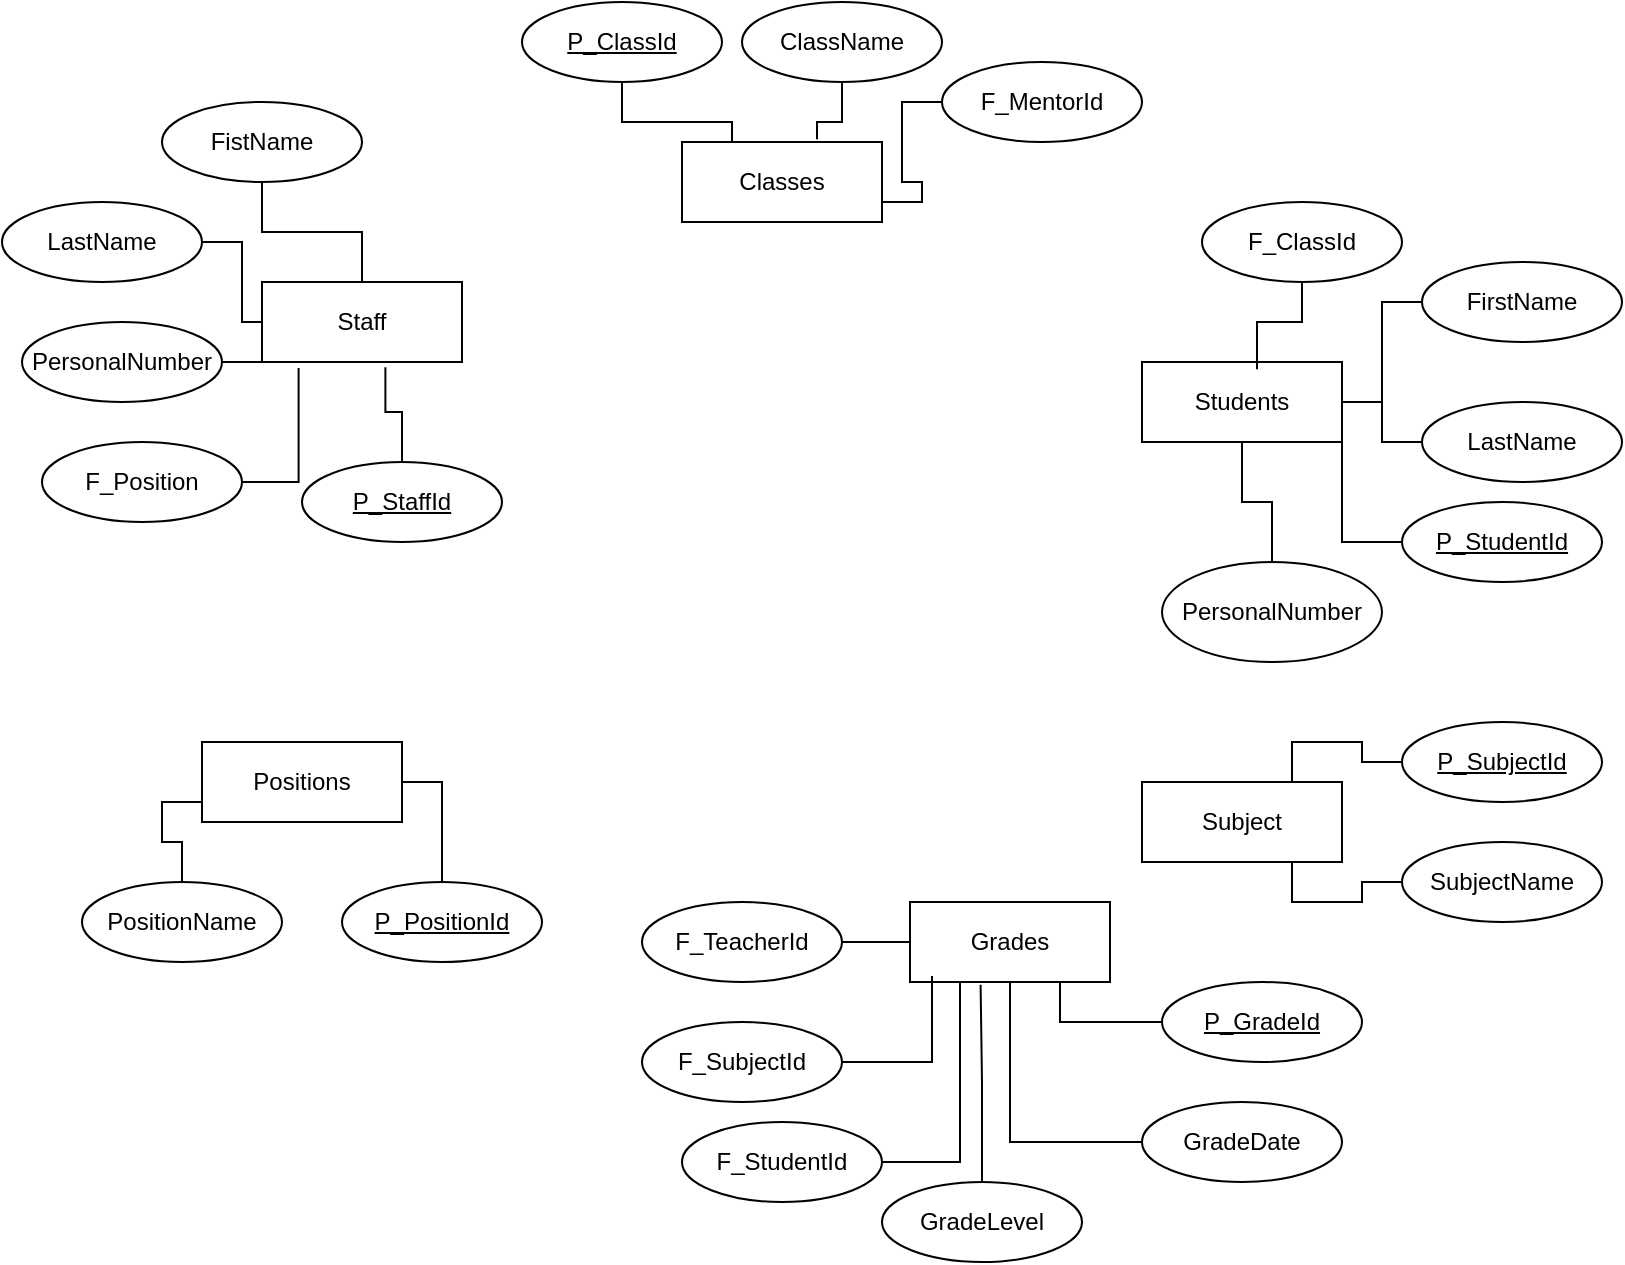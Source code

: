 <mxfile version="26.0.6">
  <diagram name="Sida-1" id="pyP-6NtgWmaWkRgGtS9h">
    <mxGraphModel dx="1509" dy="939" grid="1" gridSize="10" guides="1" tooltips="1" connect="1" arrows="1" fold="1" page="1" pageScale="1" pageWidth="827" pageHeight="1169" math="0" shadow="0">
      <root>
        <mxCell id="0" />
        <mxCell id="1" parent="0" />
        <mxCell id="bKruuSUcHcRdkAoYBBBB-60" value="Students" style="whiteSpace=wrap;html=1;align=center;" vertex="1" parent="1">
          <mxGeometry x="570" y="190" width="100" height="40" as="geometry" />
        </mxCell>
        <mxCell id="bKruuSUcHcRdkAoYBBBB-61" value="Classes" style="whiteSpace=wrap;html=1;align=center;" vertex="1" parent="1">
          <mxGeometry x="340" y="80" width="100" height="40" as="geometry" />
        </mxCell>
        <mxCell id="bKruuSUcHcRdkAoYBBBB-63" value="Subject" style="whiteSpace=wrap;html=1;align=center;" vertex="1" parent="1">
          <mxGeometry x="570" y="400" width="100" height="40" as="geometry" />
        </mxCell>
        <mxCell id="bKruuSUcHcRdkAoYBBBB-68" value="Staff" style="whiteSpace=wrap;html=1;align=center;" vertex="1" parent="1">
          <mxGeometry x="130" y="150" width="100" height="40" as="geometry" />
        </mxCell>
        <mxCell id="bKruuSUcHcRdkAoYBBBB-74" value="F_Position" style="ellipse;whiteSpace=wrap;html=1;align=center;" vertex="1" parent="1">
          <mxGeometry x="20" y="230" width="100" height="40" as="geometry" />
        </mxCell>
        <mxCell id="bKruuSUcHcRdkAoYBBBB-80" style="edgeStyle=orthogonalEdgeStyle;rounded=0;orthogonalLoop=1;jettySize=auto;html=1;entryX=0;entryY=1;entryDx=0;entryDy=0;endArrow=none;endFill=0;" edge="1" parent="1" source="bKruuSUcHcRdkAoYBBBB-75" target="bKruuSUcHcRdkAoYBBBB-68">
          <mxGeometry relative="1" as="geometry" />
        </mxCell>
        <mxCell id="bKruuSUcHcRdkAoYBBBB-75" value="PersonalNumber" style="ellipse;whiteSpace=wrap;html=1;align=center;" vertex="1" parent="1">
          <mxGeometry x="10" y="170" width="100" height="40" as="geometry" />
        </mxCell>
        <mxCell id="bKruuSUcHcRdkAoYBBBB-79" style="edgeStyle=orthogonalEdgeStyle;rounded=0;orthogonalLoop=1;jettySize=auto;html=1;entryX=0;entryY=0.5;entryDx=0;entryDy=0;endArrow=none;endFill=0;" edge="1" parent="1" source="bKruuSUcHcRdkAoYBBBB-76" target="bKruuSUcHcRdkAoYBBBB-68">
          <mxGeometry relative="1" as="geometry" />
        </mxCell>
        <mxCell id="bKruuSUcHcRdkAoYBBBB-76" value="LastName" style="ellipse;whiteSpace=wrap;html=1;align=center;" vertex="1" parent="1">
          <mxGeometry y="110" width="100" height="40" as="geometry" />
        </mxCell>
        <mxCell id="bKruuSUcHcRdkAoYBBBB-77" value="FistName" style="ellipse;whiteSpace=wrap;html=1;align=center;" vertex="1" parent="1">
          <mxGeometry x="80" y="60" width="100" height="40" as="geometry" />
        </mxCell>
        <mxCell id="bKruuSUcHcRdkAoYBBBB-78" style="edgeStyle=orthogonalEdgeStyle;rounded=0;orthogonalLoop=1;jettySize=auto;html=1;entryX=0.5;entryY=0;entryDx=0;entryDy=0;endArrow=none;endFill=0;" edge="1" parent="1" source="bKruuSUcHcRdkAoYBBBB-77" target="bKruuSUcHcRdkAoYBBBB-68">
          <mxGeometry relative="1" as="geometry" />
        </mxCell>
        <mxCell id="bKruuSUcHcRdkAoYBBBB-81" style="edgeStyle=orthogonalEdgeStyle;rounded=0;orthogonalLoop=1;jettySize=auto;html=1;entryX=0.183;entryY=1.075;entryDx=0;entryDy=0;entryPerimeter=0;endArrow=none;endFill=0;" edge="1" parent="1" source="bKruuSUcHcRdkAoYBBBB-74" target="bKruuSUcHcRdkAoYBBBB-68">
          <mxGeometry relative="1" as="geometry" />
        </mxCell>
        <mxCell id="bKruuSUcHcRdkAoYBBBB-82" value="P_StaffId" style="ellipse;whiteSpace=wrap;html=1;align=center;fontStyle=4;" vertex="1" parent="1">
          <mxGeometry x="150" y="240" width="100" height="40" as="geometry" />
        </mxCell>
        <mxCell id="bKruuSUcHcRdkAoYBBBB-83" style="edgeStyle=orthogonalEdgeStyle;rounded=0;orthogonalLoop=1;jettySize=auto;html=1;entryX=0.617;entryY=1.065;entryDx=0;entryDy=0;entryPerimeter=0;endArrow=none;endFill=0;" edge="1" parent="1" source="bKruuSUcHcRdkAoYBBBB-82" target="bKruuSUcHcRdkAoYBBBB-68">
          <mxGeometry relative="1" as="geometry" />
        </mxCell>
        <mxCell id="bKruuSUcHcRdkAoYBBBB-89" style="edgeStyle=orthogonalEdgeStyle;rounded=0;orthogonalLoop=1;jettySize=auto;html=1;entryX=1;entryY=0.75;entryDx=0;entryDy=0;endArrow=none;endFill=0;" edge="1" parent="1" source="bKruuSUcHcRdkAoYBBBB-84" target="bKruuSUcHcRdkAoYBBBB-61">
          <mxGeometry relative="1" as="geometry" />
        </mxCell>
        <mxCell id="bKruuSUcHcRdkAoYBBBB-84" value="F_MentorId" style="ellipse;whiteSpace=wrap;html=1;align=center;" vertex="1" parent="1">
          <mxGeometry x="470" y="40" width="100" height="40" as="geometry" />
        </mxCell>
        <mxCell id="bKruuSUcHcRdkAoYBBBB-85" value="&lt;div&gt;ClassName&lt;/div&gt;" style="ellipse;whiteSpace=wrap;html=1;align=center;" vertex="1" parent="1">
          <mxGeometry x="370" y="10" width="100" height="40" as="geometry" />
        </mxCell>
        <mxCell id="bKruuSUcHcRdkAoYBBBB-87" style="edgeStyle=orthogonalEdgeStyle;rounded=0;orthogonalLoop=1;jettySize=auto;html=1;entryX=0.25;entryY=0;entryDx=0;entryDy=0;endArrow=none;endFill=0;" edge="1" parent="1" source="bKruuSUcHcRdkAoYBBBB-86" target="bKruuSUcHcRdkAoYBBBB-61">
          <mxGeometry relative="1" as="geometry" />
        </mxCell>
        <mxCell id="bKruuSUcHcRdkAoYBBBB-86" value="P_ClassId" style="ellipse;whiteSpace=wrap;html=1;align=center;fontStyle=4;" vertex="1" parent="1">
          <mxGeometry x="260" y="10" width="100" height="40" as="geometry" />
        </mxCell>
        <mxCell id="bKruuSUcHcRdkAoYBBBB-88" style="edgeStyle=orthogonalEdgeStyle;rounded=0;orthogonalLoop=1;jettySize=auto;html=1;entryX=0.675;entryY=-0.033;entryDx=0;entryDy=0;entryPerimeter=0;endArrow=none;endFill=0;" edge="1" parent="1" source="bKruuSUcHcRdkAoYBBBB-85" target="bKruuSUcHcRdkAoYBBBB-61">
          <mxGeometry relative="1" as="geometry" />
        </mxCell>
        <mxCell id="bKruuSUcHcRdkAoYBBBB-91" value="F_ClassId" style="ellipse;whiteSpace=wrap;html=1;align=center;" vertex="1" parent="1">
          <mxGeometry x="600" y="110" width="100" height="40" as="geometry" />
        </mxCell>
        <mxCell id="bKruuSUcHcRdkAoYBBBB-102" style="edgeStyle=orthogonalEdgeStyle;rounded=0;orthogonalLoop=1;jettySize=auto;html=1;endArrow=none;endFill=0;" edge="1" parent="1" source="bKruuSUcHcRdkAoYBBBB-92" target="bKruuSUcHcRdkAoYBBBB-60">
          <mxGeometry relative="1" as="geometry" />
        </mxCell>
        <mxCell id="bKruuSUcHcRdkAoYBBBB-99" style="edgeStyle=orthogonalEdgeStyle;rounded=0;orthogonalLoop=1;jettySize=auto;html=1;entryX=1;entryY=0.5;entryDx=0;entryDy=0;endArrow=none;endFill=0;" edge="1" parent="1" source="bKruuSUcHcRdkAoYBBBB-93" target="bKruuSUcHcRdkAoYBBBB-60">
          <mxGeometry relative="1" as="geometry" />
        </mxCell>
        <mxCell id="bKruuSUcHcRdkAoYBBBB-93" value="FirstName" style="ellipse;whiteSpace=wrap;html=1;align=center;" vertex="1" parent="1">
          <mxGeometry x="710" y="140" width="100" height="40" as="geometry" />
        </mxCell>
        <mxCell id="bKruuSUcHcRdkAoYBBBB-101" style="edgeStyle=orthogonalEdgeStyle;rounded=0;orthogonalLoop=1;jettySize=auto;html=1;entryX=1;entryY=1;entryDx=0;entryDy=0;endArrow=none;endFill=0;" edge="1" parent="1" source="bKruuSUcHcRdkAoYBBBB-95" target="bKruuSUcHcRdkAoYBBBB-60">
          <mxGeometry relative="1" as="geometry" />
        </mxCell>
        <mxCell id="bKruuSUcHcRdkAoYBBBB-95" value="P_StudentId" style="ellipse;whiteSpace=wrap;html=1;align=center;fontStyle=4;" vertex="1" parent="1">
          <mxGeometry x="700" y="260" width="100" height="40" as="geometry" />
        </mxCell>
        <mxCell id="bKruuSUcHcRdkAoYBBBB-100" style="edgeStyle=orthogonalEdgeStyle;rounded=0;orthogonalLoop=1;jettySize=auto;html=1;endArrow=none;endFill=0;" edge="1" parent="1" source="bKruuSUcHcRdkAoYBBBB-96" target="bKruuSUcHcRdkAoYBBBB-60">
          <mxGeometry relative="1" as="geometry" />
        </mxCell>
        <mxCell id="bKruuSUcHcRdkAoYBBBB-96" value="LastName" style="ellipse;whiteSpace=wrap;html=1;align=center;" vertex="1" parent="1">
          <mxGeometry x="710" y="210" width="100" height="40" as="geometry" />
        </mxCell>
        <mxCell id="bKruuSUcHcRdkAoYBBBB-97" style="edgeStyle=orthogonalEdgeStyle;rounded=0;orthogonalLoop=1;jettySize=auto;html=1;entryX=0.575;entryY=0.092;entryDx=0;entryDy=0;entryPerimeter=0;endArrow=none;endFill=0;" edge="1" parent="1" source="bKruuSUcHcRdkAoYBBBB-91" target="bKruuSUcHcRdkAoYBBBB-60">
          <mxGeometry relative="1" as="geometry" />
        </mxCell>
        <mxCell id="bKruuSUcHcRdkAoYBBBB-108" style="edgeStyle=orthogonalEdgeStyle;rounded=0;orthogonalLoop=1;jettySize=auto;html=1;entryX=0.75;entryY=1;entryDx=0;entryDy=0;endArrow=none;endFill=0;" edge="1" parent="1" source="bKruuSUcHcRdkAoYBBBB-103" target="bKruuSUcHcRdkAoYBBBB-63">
          <mxGeometry relative="1" as="geometry" />
        </mxCell>
        <mxCell id="bKruuSUcHcRdkAoYBBBB-103" value="SubjectName" style="ellipse;whiteSpace=wrap;html=1;align=center;" vertex="1" parent="1">
          <mxGeometry x="700" y="430" width="100" height="40" as="geometry" />
        </mxCell>
        <mxCell id="bKruuSUcHcRdkAoYBBBB-107" style="edgeStyle=orthogonalEdgeStyle;rounded=0;orthogonalLoop=1;jettySize=auto;html=1;entryX=0.75;entryY=0;entryDx=0;entryDy=0;endArrow=none;endFill=0;" edge="1" parent="1" source="bKruuSUcHcRdkAoYBBBB-106" target="bKruuSUcHcRdkAoYBBBB-63">
          <mxGeometry relative="1" as="geometry" />
        </mxCell>
        <mxCell id="bKruuSUcHcRdkAoYBBBB-106" value="P_SubjectId" style="ellipse;whiteSpace=wrap;html=1;align=center;fontStyle=4;" vertex="1" parent="1">
          <mxGeometry x="700" y="370" width="100" height="40" as="geometry" />
        </mxCell>
        <mxCell id="bKruuSUcHcRdkAoYBBBB-92" value="PersonalNumber" style="ellipse;whiteSpace=wrap;html=1;align=center;container=1;" vertex="1" parent="1">
          <mxGeometry x="580" y="290" width="110" height="50" as="geometry">
            <mxRectangle x="580" y="290" width="130" height="30" as="alternateBounds" />
          </mxGeometry>
        </mxCell>
        <mxCell id="bKruuSUcHcRdkAoYBBBB-109" value="Grades" style="whiteSpace=wrap;html=1;align=center;" vertex="1" parent="1">
          <mxGeometry x="454" y="460" width="100" height="40" as="geometry" />
        </mxCell>
        <mxCell id="bKruuSUcHcRdkAoYBBBB-117" style="edgeStyle=orthogonalEdgeStyle;rounded=0;orthogonalLoop=1;jettySize=auto;html=1;entryX=0.75;entryY=1;entryDx=0;entryDy=0;endArrow=none;endFill=0;" edge="1" parent="1" source="bKruuSUcHcRdkAoYBBBB-110" target="bKruuSUcHcRdkAoYBBBB-109">
          <mxGeometry relative="1" as="geometry" />
        </mxCell>
        <mxCell id="bKruuSUcHcRdkAoYBBBB-110" value="P_GradeId" style="ellipse;whiteSpace=wrap;html=1;align=center;fontStyle=4;" vertex="1" parent="1">
          <mxGeometry x="580" y="500" width="100" height="40" as="geometry" />
        </mxCell>
        <mxCell id="bKruuSUcHcRdkAoYBBBB-111" value="F_SubjectId" style="ellipse;whiteSpace=wrap;html=1;align=center;" vertex="1" parent="1">
          <mxGeometry x="320" y="520" width="100" height="40" as="geometry" />
        </mxCell>
        <mxCell id="bKruuSUcHcRdkAoYBBBB-121" style="edgeStyle=orthogonalEdgeStyle;rounded=0;orthogonalLoop=1;jettySize=auto;html=1;entryX=0;entryY=0.5;entryDx=0;entryDy=0;endArrow=none;endFill=0;" edge="1" parent="1" source="bKruuSUcHcRdkAoYBBBB-112" target="bKruuSUcHcRdkAoYBBBB-109">
          <mxGeometry relative="1" as="geometry" />
        </mxCell>
        <mxCell id="bKruuSUcHcRdkAoYBBBB-112" value="F_TeacherId" style="ellipse;whiteSpace=wrap;html=1;align=center;" vertex="1" parent="1">
          <mxGeometry x="320" y="460" width="100" height="40" as="geometry" />
        </mxCell>
        <mxCell id="bKruuSUcHcRdkAoYBBBB-119" style="edgeStyle=orthogonalEdgeStyle;rounded=0;orthogonalLoop=1;jettySize=auto;html=1;entryX=0.25;entryY=1;entryDx=0;entryDy=0;endArrow=none;endFill=0;" edge="1" parent="1" source="bKruuSUcHcRdkAoYBBBB-114" target="bKruuSUcHcRdkAoYBBBB-109">
          <mxGeometry relative="1" as="geometry" />
        </mxCell>
        <mxCell id="bKruuSUcHcRdkAoYBBBB-114" value="F_StudentId" style="ellipse;whiteSpace=wrap;html=1;align=center;" vertex="1" parent="1">
          <mxGeometry x="340" y="570" width="100" height="40" as="geometry" />
        </mxCell>
        <mxCell id="bKruuSUcHcRdkAoYBBBB-115" value="GradeLevel" style="ellipse;whiteSpace=wrap;html=1;align=center;" vertex="1" parent="1">
          <mxGeometry x="440" y="600" width="100" height="40" as="geometry" />
        </mxCell>
        <mxCell id="bKruuSUcHcRdkAoYBBBB-118" style="edgeStyle=orthogonalEdgeStyle;rounded=0;orthogonalLoop=1;jettySize=auto;html=1;endArrow=none;endFill=0;" edge="1" parent="1" source="bKruuSUcHcRdkAoYBBBB-116" target="bKruuSUcHcRdkAoYBBBB-109">
          <mxGeometry relative="1" as="geometry" />
        </mxCell>
        <mxCell id="bKruuSUcHcRdkAoYBBBB-116" value="GradeDate" style="ellipse;whiteSpace=wrap;html=1;align=center;" vertex="1" parent="1">
          <mxGeometry x="570" y="560" width="100" height="40" as="geometry" />
        </mxCell>
        <mxCell id="bKruuSUcHcRdkAoYBBBB-120" style="edgeStyle=orthogonalEdgeStyle;rounded=0;orthogonalLoop=1;jettySize=auto;html=1;entryX=0.11;entryY=0.925;entryDx=0;entryDy=0;entryPerimeter=0;endArrow=none;endFill=0;" edge="1" parent="1" source="bKruuSUcHcRdkAoYBBBB-111" target="bKruuSUcHcRdkAoYBBBB-109">
          <mxGeometry relative="1" as="geometry" />
        </mxCell>
        <mxCell id="bKruuSUcHcRdkAoYBBBB-122" style="edgeStyle=orthogonalEdgeStyle;rounded=0;orthogonalLoop=1;jettySize=auto;html=1;entryX=0.353;entryY=1.033;entryDx=0;entryDy=0;entryPerimeter=0;endArrow=none;endFill=0;" edge="1" parent="1" source="bKruuSUcHcRdkAoYBBBB-115" target="bKruuSUcHcRdkAoYBBBB-109">
          <mxGeometry relative="1" as="geometry">
            <mxPoint x="490" y="520" as="targetPoint" />
          </mxGeometry>
        </mxCell>
        <mxCell id="bKruuSUcHcRdkAoYBBBB-123" value="Positions" style="whiteSpace=wrap;html=1;align=center;" vertex="1" parent="1">
          <mxGeometry x="100" y="380" width="100" height="40" as="geometry" />
        </mxCell>
        <mxCell id="bKruuSUcHcRdkAoYBBBB-126" style="edgeStyle=orthogonalEdgeStyle;rounded=0;orthogonalLoop=1;jettySize=auto;html=1;entryX=0;entryY=0.75;entryDx=0;entryDy=0;endArrow=none;endFill=0;" edge="1" parent="1" source="bKruuSUcHcRdkAoYBBBB-124" target="bKruuSUcHcRdkAoYBBBB-123">
          <mxGeometry relative="1" as="geometry" />
        </mxCell>
        <mxCell id="bKruuSUcHcRdkAoYBBBB-124" value="PositionName" style="ellipse;whiteSpace=wrap;html=1;align=center;" vertex="1" parent="1">
          <mxGeometry x="40" y="450" width="100" height="40" as="geometry" />
        </mxCell>
        <mxCell id="bKruuSUcHcRdkAoYBBBB-127" style="edgeStyle=orthogonalEdgeStyle;rounded=0;orthogonalLoop=1;jettySize=auto;html=1;entryX=1;entryY=0.5;entryDx=0;entryDy=0;endArrow=none;endFill=0;" edge="1" parent="1" source="bKruuSUcHcRdkAoYBBBB-125" target="bKruuSUcHcRdkAoYBBBB-123">
          <mxGeometry relative="1" as="geometry" />
        </mxCell>
        <mxCell id="bKruuSUcHcRdkAoYBBBB-125" value="P_PositionId" style="ellipse;whiteSpace=wrap;html=1;align=center;fontStyle=4;" vertex="1" parent="1">
          <mxGeometry x="170" y="450" width="100" height="40" as="geometry" />
        </mxCell>
      </root>
    </mxGraphModel>
  </diagram>
</mxfile>
